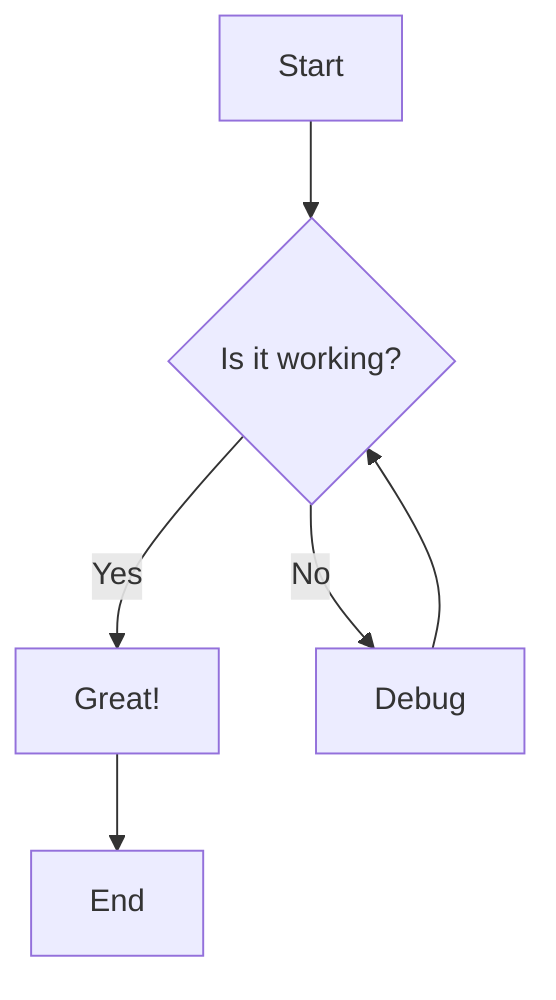 graph TD
    A[Start] --> B{Is it working?}
    B -->|Yes| C[Great!]
    B -->|No| D[Debug]
    D --> B
    C --> E[End]